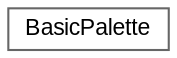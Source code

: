digraph "Иерархия классов. Графический вид."
{
 // INTERACTIVE_SVG=YES
 // LATEX_PDF_SIZE
  bgcolor="transparent";
  edge [fontname=Arial,fontsize=11,labelfontname=Arial,labelfontsize=11];
  node [fontname=Arial,fontsize=11,shape=box,height=0.2,width=0.4];
  rankdir="LR";
  Node0 [id="Node000000",label="BasicPalette",height=0.2,width=0.4,color="grey40", fillcolor="white", style="filled",URL="$d9/d20/class_s_g_1_1_basic_palette.html",tooltip="Простейшая палитра цветов."];
}
